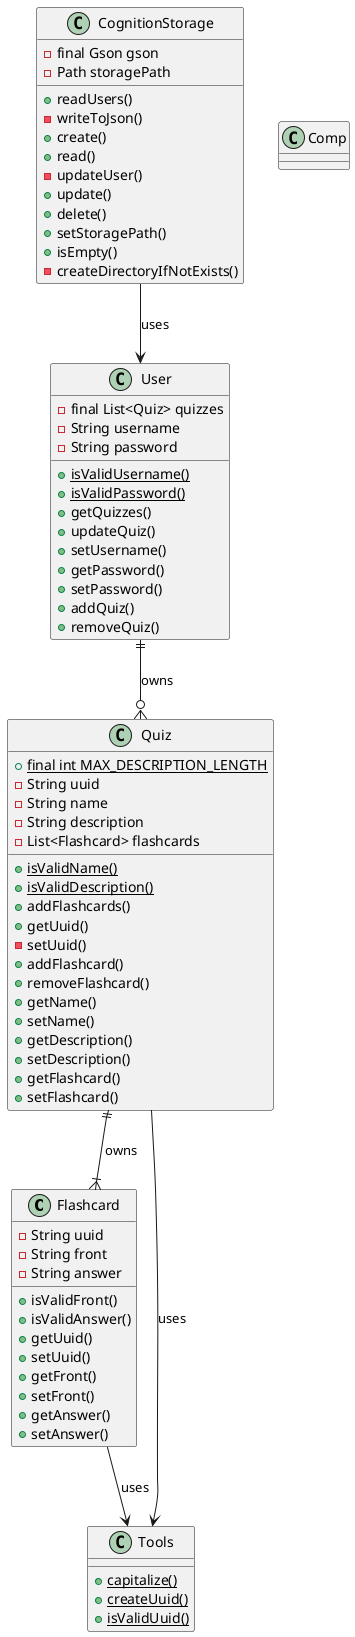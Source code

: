 @startuml
'https://plantuml.com/es/class-diagram

class Flashcard{
-String uuid
-String front
-String answer

+isValidFront()
+isValidAnswer()
+getUuid()
+setUuid()
+getFront()
+setFront()
+getAnswer()
+setAnswer()

}
class Quiz{
+{static}final int MAX_DESCRIPTION_LENGTH
-String uuid
-String name
-String description
-List<Flashcard> flashcards
+{static}isValidName()
+{static}isValidDescription()
+addFlashcards()
+getUuid()
-setUuid()
+addFlashcard()
+removeFlashcard()
+getName()
+setName()
+getDescription()
+setDescription()
+getFlashcard()
+setFlashcard()
}
class User{
-final List<Quiz> quizzes
-String username
-String password
+{static}isValidUsername()
+{static}isValidPassword()
+getQuizzes()
+updateQuiz()
+setUsername()
+getPassword()
+setPassword()
+addQuiz()
+removeQuiz()
}
class Tools{
+{static}capitalize()
+{static}createUuid()
+{static}isValidUuid()
}

class CognitionStorage{
-final Gson gson
-Path storagePath
+readUsers()
-writeToJson()
+create()
+read()
-updateUser()
+update()
+delete()
+setStoragePath()
+isEmpty()
-createDirectoryIfNotExists()
}

class Comp

User ||--o{ Quiz: owns
Quiz ||--|{ Flashcard: owns

Quiz --> Tools :uses
Flashcard --> Tools: uses
CognitionStorage --> User: uses
@enduml

